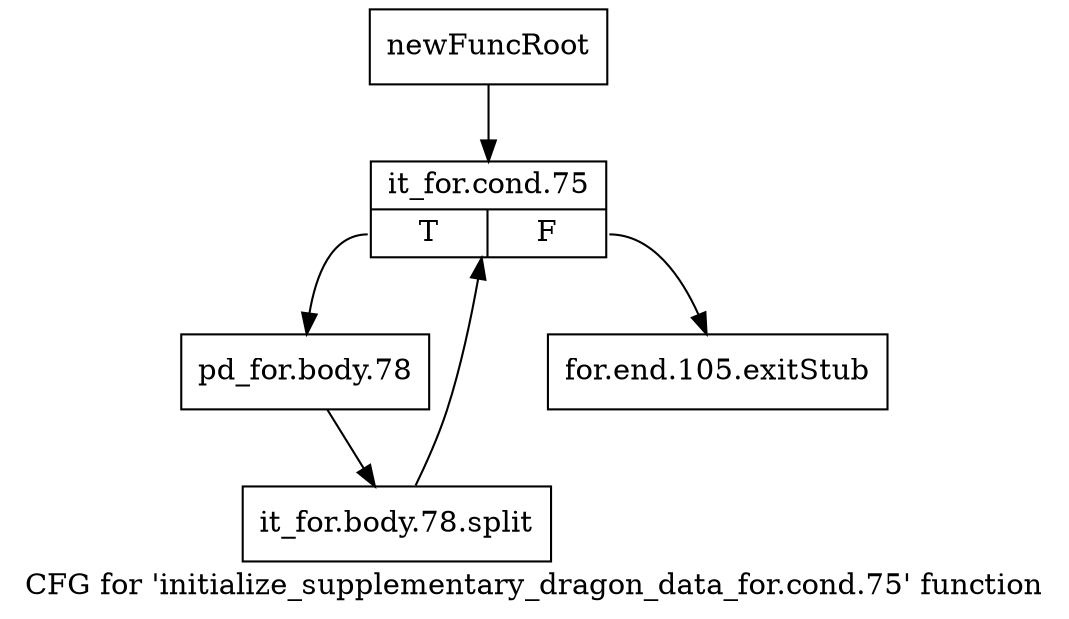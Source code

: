digraph "CFG for 'initialize_supplementary_dragon_data_for.cond.75' function" {
	label="CFG for 'initialize_supplementary_dragon_data_for.cond.75' function";

	Node0x3f6e090 [shape=record,label="{newFuncRoot}"];
	Node0x3f6e090 -> Node0x3f724e0;
	Node0x3f6e0e0 [shape=record,label="{for.end.105.exitStub}"];
	Node0x3f724e0 [shape=record,label="{it_for.cond.75|{<s0>T|<s1>F}}"];
	Node0x3f724e0:s0 -> Node0x3f72530;
	Node0x3f724e0:s1 -> Node0x3f6e0e0;
	Node0x3f72530 [shape=record,label="{pd_for.body.78}"];
	Node0x3f72530 -> Node0x503cec0;
	Node0x503cec0 [shape=record,label="{it_for.body.78.split}"];
	Node0x503cec0 -> Node0x3f724e0;
}
